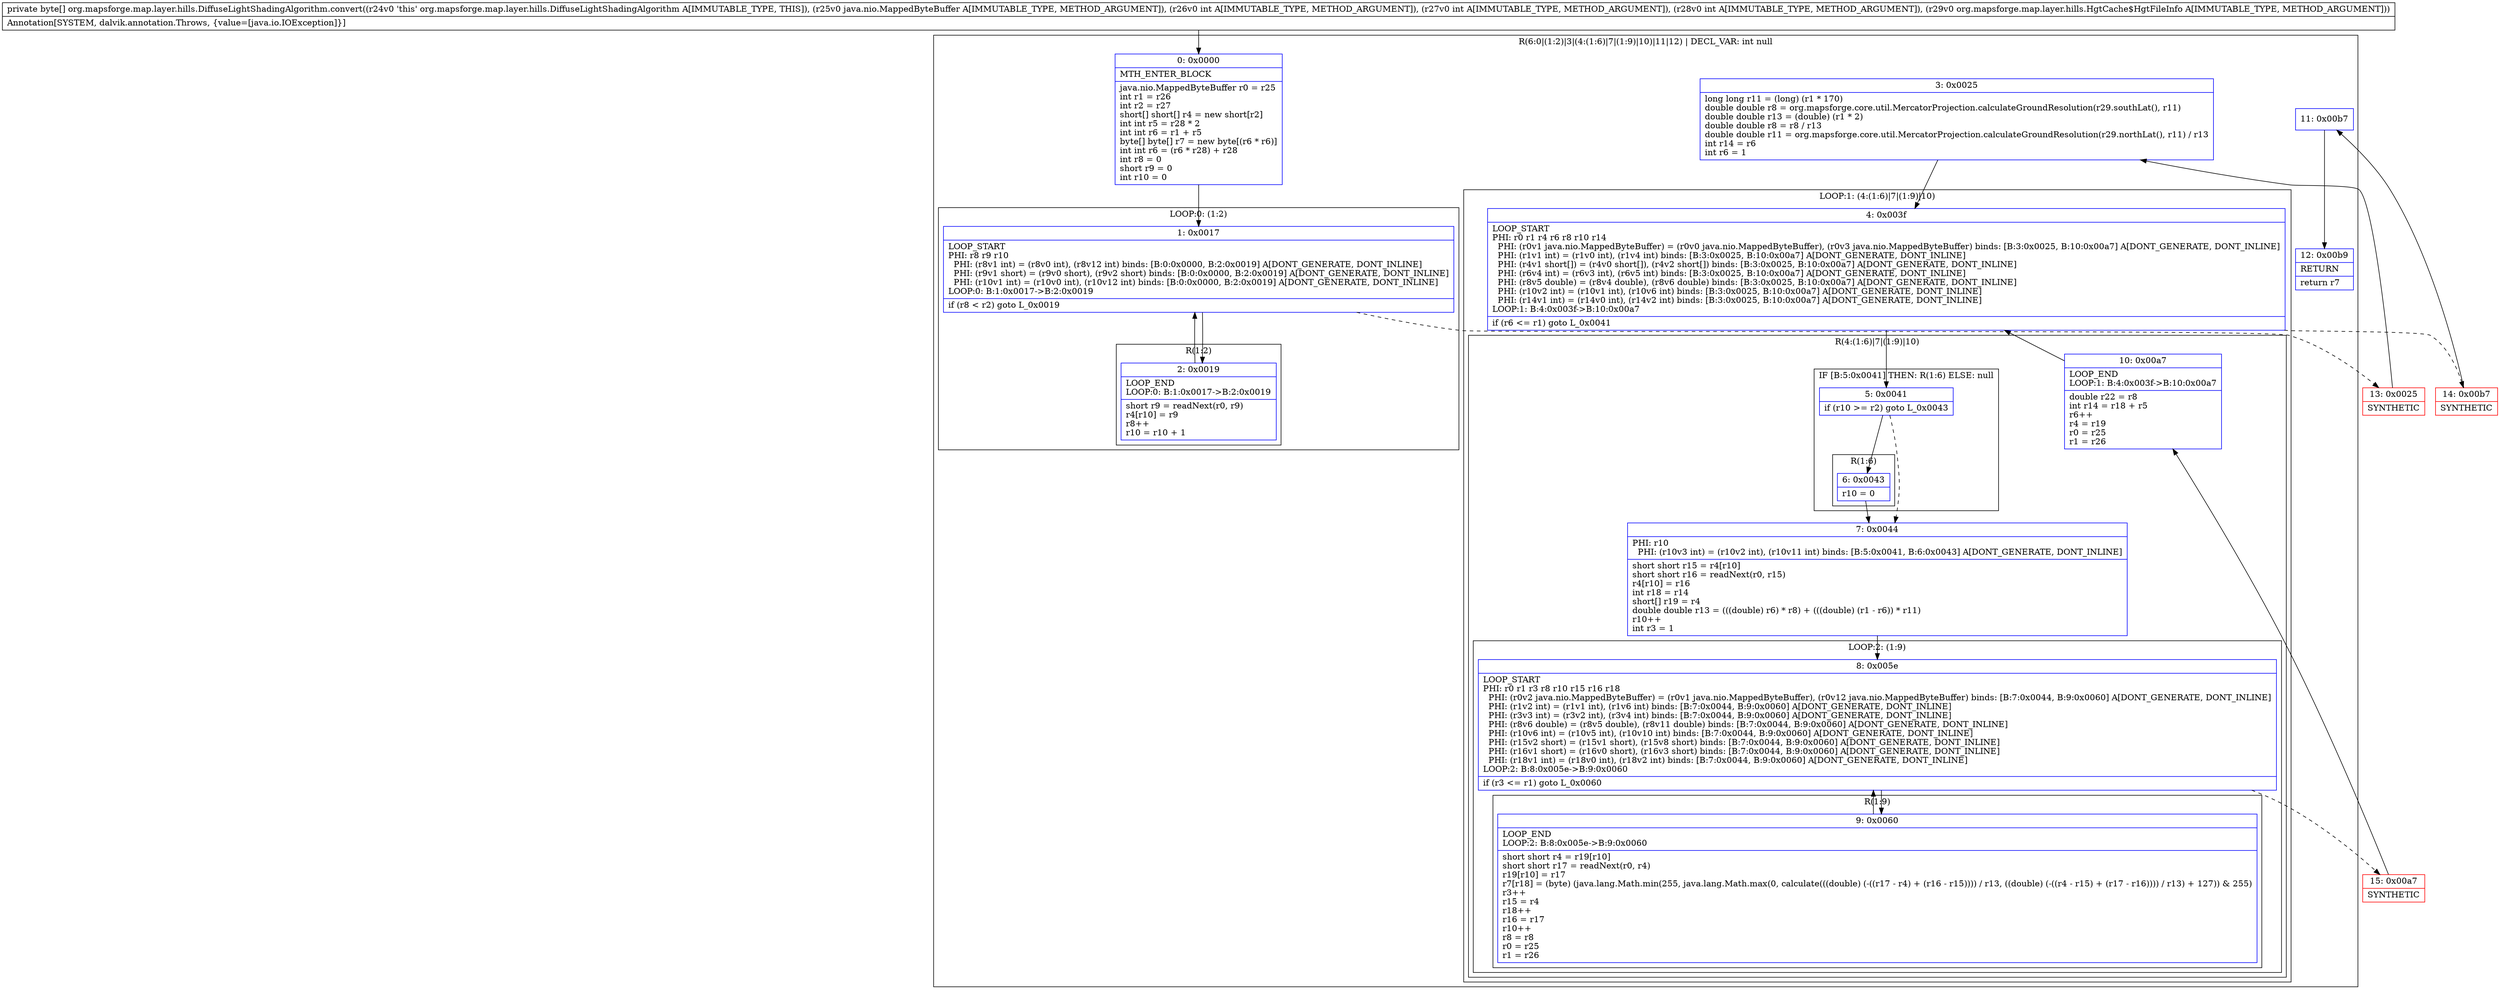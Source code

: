 digraph "CFG fororg.mapsforge.map.layer.hills.DiffuseLightShadingAlgorithm.convert(Ljava\/nio\/MappedByteBuffer;IIILorg\/mapsforge\/map\/layer\/hills\/HgtCache$HgtFileInfo;)[B" {
subgraph cluster_Region_347711032 {
label = "R(6:0|(1:2)|3|(4:(1:6)|7|(1:9)|10)|11|12) | DECL_VAR: int null\l";
node [shape=record,color=blue];
Node_0 [shape=record,label="{0\:\ 0x0000|MTH_ENTER_BLOCK\l|java.nio.MappedByteBuffer r0 = r25\lint r1 = r26\lint r2 = r27\lshort[] short[] r4 = new short[r2]\lint int r5 = r28 * 2\lint int r6 = r1 + r5\lbyte[] byte[] r7 = new byte[(r6 * r6)]\lint int r6 = (r6 * r28) + r28\lint r8 = 0\lshort r9 = 0\lint r10 = 0\l}"];
subgraph cluster_LoopRegion_11100203 {
label = "LOOP:0: (1:2)";
node [shape=record,color=blue];
Node_1 [shape=record,label="{1\:\ 0x0017|LOOP_START\lPHI: r8 r9 r10 \l  PHI: (r8v1 int) = (r8v0 int), (r8v12 int) binds: [B:0:0x0000, B:2:0x0019] A[DONT_GENERATE, DONT_INLINE]\l  PHI: (r9v1 short) = (r9v0 short), (r9v2 short) binds: [B:0:0x0000, B:2:0x0019] A[DONT_GENERATE, DONT_INLINE]\l  PHI: (r10v1 int) = (r10v0 int), (r10v12 int) binds: [B:0:0x0000, B:2:0x0019] A[DONT_GENERATE, DONT_INLINE]\lLOOP:0: B:1:0x0017\-\>B:2:0x0019\l|if (r8 \< r2) goto L_0x0019\l}"];
subgraph cluster_Region_561080090 {
label = "R(1:2)";
node [shape=record,color=blue];
Node_2 [shape=record,label="{2\:\ 0x0019|LOOP_END\lLOOP:0: B:1:0x0017\-\>B:2:0x0019\l|short r9 = readNext(r0, r9)\lr4[r10] = r9\lr8++\lr10 = r10 + 1\l}"];
}
}
Node_3 [shape=record,label="{3\:\ 0x0025|long long r11 = (long) (r1 * 170)\ldouble double r8 = org.mapsforge.core.util.MercatorProjection.calculateGroundResolution(r29.southLat(), r11)\ldouble double r13 = (double) (r1 * 2)\ldouble double r8 = r8 \/ r13\ldouble double r11 = org.mapsforge.core.util.MercatorProjection.calculateGroundResolution(r29.northLat(), r11) \/ r13\lint r14 = r6\lint r6 = 1\l}"];
subgraph cluster_LoopRegion_2015403370 {
label = "LOOP:1: (4:(1:6)|7|(1:9)|10)";
node [shape=record,color=blue];
Node_4 [shape=record,label="{4\:\ 0x003f|LOOP_START\lPHI: r0 r1 r4 r6 r8 r10 r14 \l  PHI: (r0v1 java.nio.MappedByteBuffer) = (r0v0 java.nio.MappedByteBuffer), (r0v3 java.nio.MappedByteBuffer) binds: [B:3:0x0025, B:10:0x00a7] A[DONT_GENERATE, DONT_INLINE]\l  PHI: (r1v1 int) = (r1v0 int), (r1v4 int) binds: [B:3:0x0025, B:10:0x00a7] A[DONT_GENERATE, DONT_INLINE]\l  PHI: (r4v1 short[]) = (r4v0 short[]), (r4v2 short[]) binds: [B:3:0x0025, B:10:0x00a7] A[DONT_GENERATE, DONT_INLINE]\l  PHI: (r6v4 int) = (r6v3 int), (r6v5 int) binds: [B:3:0x0025, B:10:0x00a7] A[DONT_GENERATE, DONT_INLINE]\l  PHI: (r8v5 double) = (r8v4 double), (r8v6 double) binds: [B:3:0x0025, B:10:0x00a7] A[DONT_GENERATE, DONT_INLINE]\l  PHI: (r10v2 int) = (r10v1 int), (r10v6 int) binds: [B:3:0x0025, B:10:0x00a7] A[DONT_GENERATE, DONT_INLINE]\l  PHI: (r14v1 int) = (r14v0 int), (r14v2 int) binds: [B:3:0x0025, B:10:0x00a7] A[DONT_GENERATE, DONT_INLINE]\lLOOP:1: B:4:0x003f\-\>B:10:0x00a7\l|if (r6 \<= r1) goto L_0x0041\l}"];
subgraph cluster_Region_1278320306 {
label = "R(4:(1:6)|7|(1:9)|10)";
node [shape=record,color=blue];
subgraph cluster_IfRegion_717921939 {
label = "IF [B:5:0x0041] THEN: R(1:6) ELSE: null";
node [shape=record,color=blue];
Node_5 [shape=record,label="{5\:\ 0x0041|if (r10 \>= r2) goto L_0x0043\l}"];
subgraph cluster_Region_1451072877 {
label = "R(1:6)";
node [shape=record,color=blue];
Node_6 [shape=record,label="{6\:\ 0x0043|r10 = 0\l}"];
}
}
Node_7 [shape=record,label="{7\:\ 0x0044|PHI: r10 \l  PHI: (r10v3 int) = (r10v2 int), (r10v11 int) binds: [B:5:0x0041, B:6:0x0043] A[DONT_GENERATE, DONT_INLINE]\l|short short r15 = r4[r10]\lshort short r16 = readNext(r0, r15)\lr4[r10] = r16\lint r18 = r14\lshort[] r19 = r4\ldouble double r13 = (((double) r6) * r8) + (((double) (r1 \- r6)) * r11)\lr10++\lint r3 = 1\l}"];
subgraph cluster_LoopRegion_941906130 {
label = "LOOP:2: (1:9)";
node [shape=record,color=blue];
Node_8 [shape=record,label="{8\:\ 0x005e|LOOP_START\lPHI: r0 r1 r3 r8 r10 r15 r16 r18 \l  PHI: (r0v2 java.nio.MappedByteBuffer) = (r0v1 java.nio.MappedByteBuffer), (r0v12 java.nio.MappedByteBuffer) binds: [B:7:0x0044, B:9:0x0060] A[DONT_GENERATE, DONT_INLINE]\l  PHI: (r1v2 int) = (r1v1 int), (r1v6 int) binds: [B:7:0x0044, B:9:0x0060] A[DONT_GENERATE, DONT_INLINE]\l  PHI: (r3v3 int) = (r3v2 int), (r3v4 int) binds: [B:7:0x0044, B:9:0x0060] A[DONT_GENERATE, DONT_INLINE]\l  PHI: (r8v6 double) = (r8v5 double), (r8v11 double) binds: [B:7:0x0044, B:9:0x0060] A[DONT_GENERATE, DONT_INLINE]\l  PHI: (r10v6 int) = (r10v5 int), (r10v10 int) binds: [B:7:0x0044, B:9:0x0060] A[DONT_GENERATE, DONT_INLINE]\l  PHI: (r15v2 short) = (r15v1 short), (r15v8 short) binds: [B:7:0x0044, B:9:0x0060] A[DONT_GENERATE, DONT_INLINE]\l  PHI: (r16v1 short) = (r16v0 short), (r16v3 short) binds: [B:7:0x0044, B:9:0x0060] A[DONT_GENERATE, DONT_INLINE]\l  PHI: (r18v1 int) = (r18v0 int), (r18v2 int) binds: [B:7:0x0044, B:9:0x0060] A[DONT_GENERATE, DONT_INLINE]\lLOOP:2: B:8:0x005e\-\>B:9:0x0060\l|if (r3 \<= r1) goto L_0x0060\l}"];
subgraph cluster_Region_690103015 {
label = "R(1:9)";
node [shape=record,color=blue];
Node_9 [shape=record,label="{9\:\ 0x0060|LOOP_END\lLOOP:2: B:8:0x005e\-\>B:9:0x0060\l|short short r4 = r19[r10]\lshort short r17 = readNext(r0, r4)\lr19[r10] = r17\lr7[r18] = (byte) (java.lang.Math.min(255, java.lang.Math.max(0, calculate(((double) (\-((r17 \- r4) + (r16 \- r15)))) \/ r13, ((double) (\-((r4 \- r15) + (r17 \- r16)))) \/ r13) + 127)) & 255)\lr3++\lr15 = r4\lr18++\lr16 = r17\lr10++\lr8 = r8\lr0 = r25\lr1 = r26\l}"];
}
}
Node_10 [shape=record,label="{10\:\ 0x00a7|LOOP_END\lLOOP:1: B:4:0x003f\-\>B:10:0x00a7\l|double r22 = r8\lint r14 = r18 + r5\lr6++\lr4 = r19\lr0 = r25\lr1 = r26\l}"];
}
}
Node_11 [shape=record,label="{11\:\ 0x00b7}"];
Node_12 [shape=record,label="{12\:\ 0x00b9|RETURN\l|return r7\l}"];
}
Node_13 [shape=record,color=red,label="{13\:\ 0x0025|SYNTHETIC\l}"];
Node_14 [shape=record,color=red,label="{14\:\ 0x00b7|SYNTHETIC\l}"];
Node_15 [shape=record,color=red,label="{15\:\ 0x00a7|SYNTHETIC\l}"];
MethodNode[shape=record,label="{private byte[] org.mapsforge.map.layer.hills.DiffuseLightShadingAlgorithm.convert((r24v0 'this' org.mapsforge.map.layer.hills.DiffuseLightShadingAlgorithm A[IMMUTABLE_TYPE, THIS]), (r25v0 java.nio.MappedByteBuffer A[IMMUTABLE_TYPE, METHOD_ARGUMENT]), (r26v0 int A[IMMUTABLE_TYPE, METHOD_ARGUMENT]), (r27v0 int A[IMMUTABLE_TYPE, METHOD_ARGUMENT]), (r28v0 int A[IMMUTABLE_TYPE, METHOD_ARGUMENT]), (r29v0 org.mapsforge.map.layer.hills.HgtCache$HgtFileInfo A[IMMUTABLE_TYPE, METHOD_ARGUMENT]))  | Annotation[SYSTEM, dalvik.annotation.Throws, \{value=[java.io.IOException]\}]\l}"];
MethodNode -> Node_0;
Node_0 -> Node_1;
Node_1 -> Node_2;
Node_1 -> Node_13[style=dashed];
Node_2 -> Node_1;
Node_3 -> Node_4;
Node_4 -> Node_5;
Node_4 -> Node_14[style=dashed];
Node_5 -> Node_6;
Node_5 -> Node_7[style=dashed];
Node_6 -> Node_7;
Node_7 -> Node_8;
Node_8 -> Node_9;
Node_8 -> Node_15[style=dashed];
Node_9 -> Node_8;
Node_10 -> Node_4;
Node_11 -> Node_12;
Node_13 -> Node_3;
Node_14 -> Node_11;
Node_15 -> Node_10;
}

